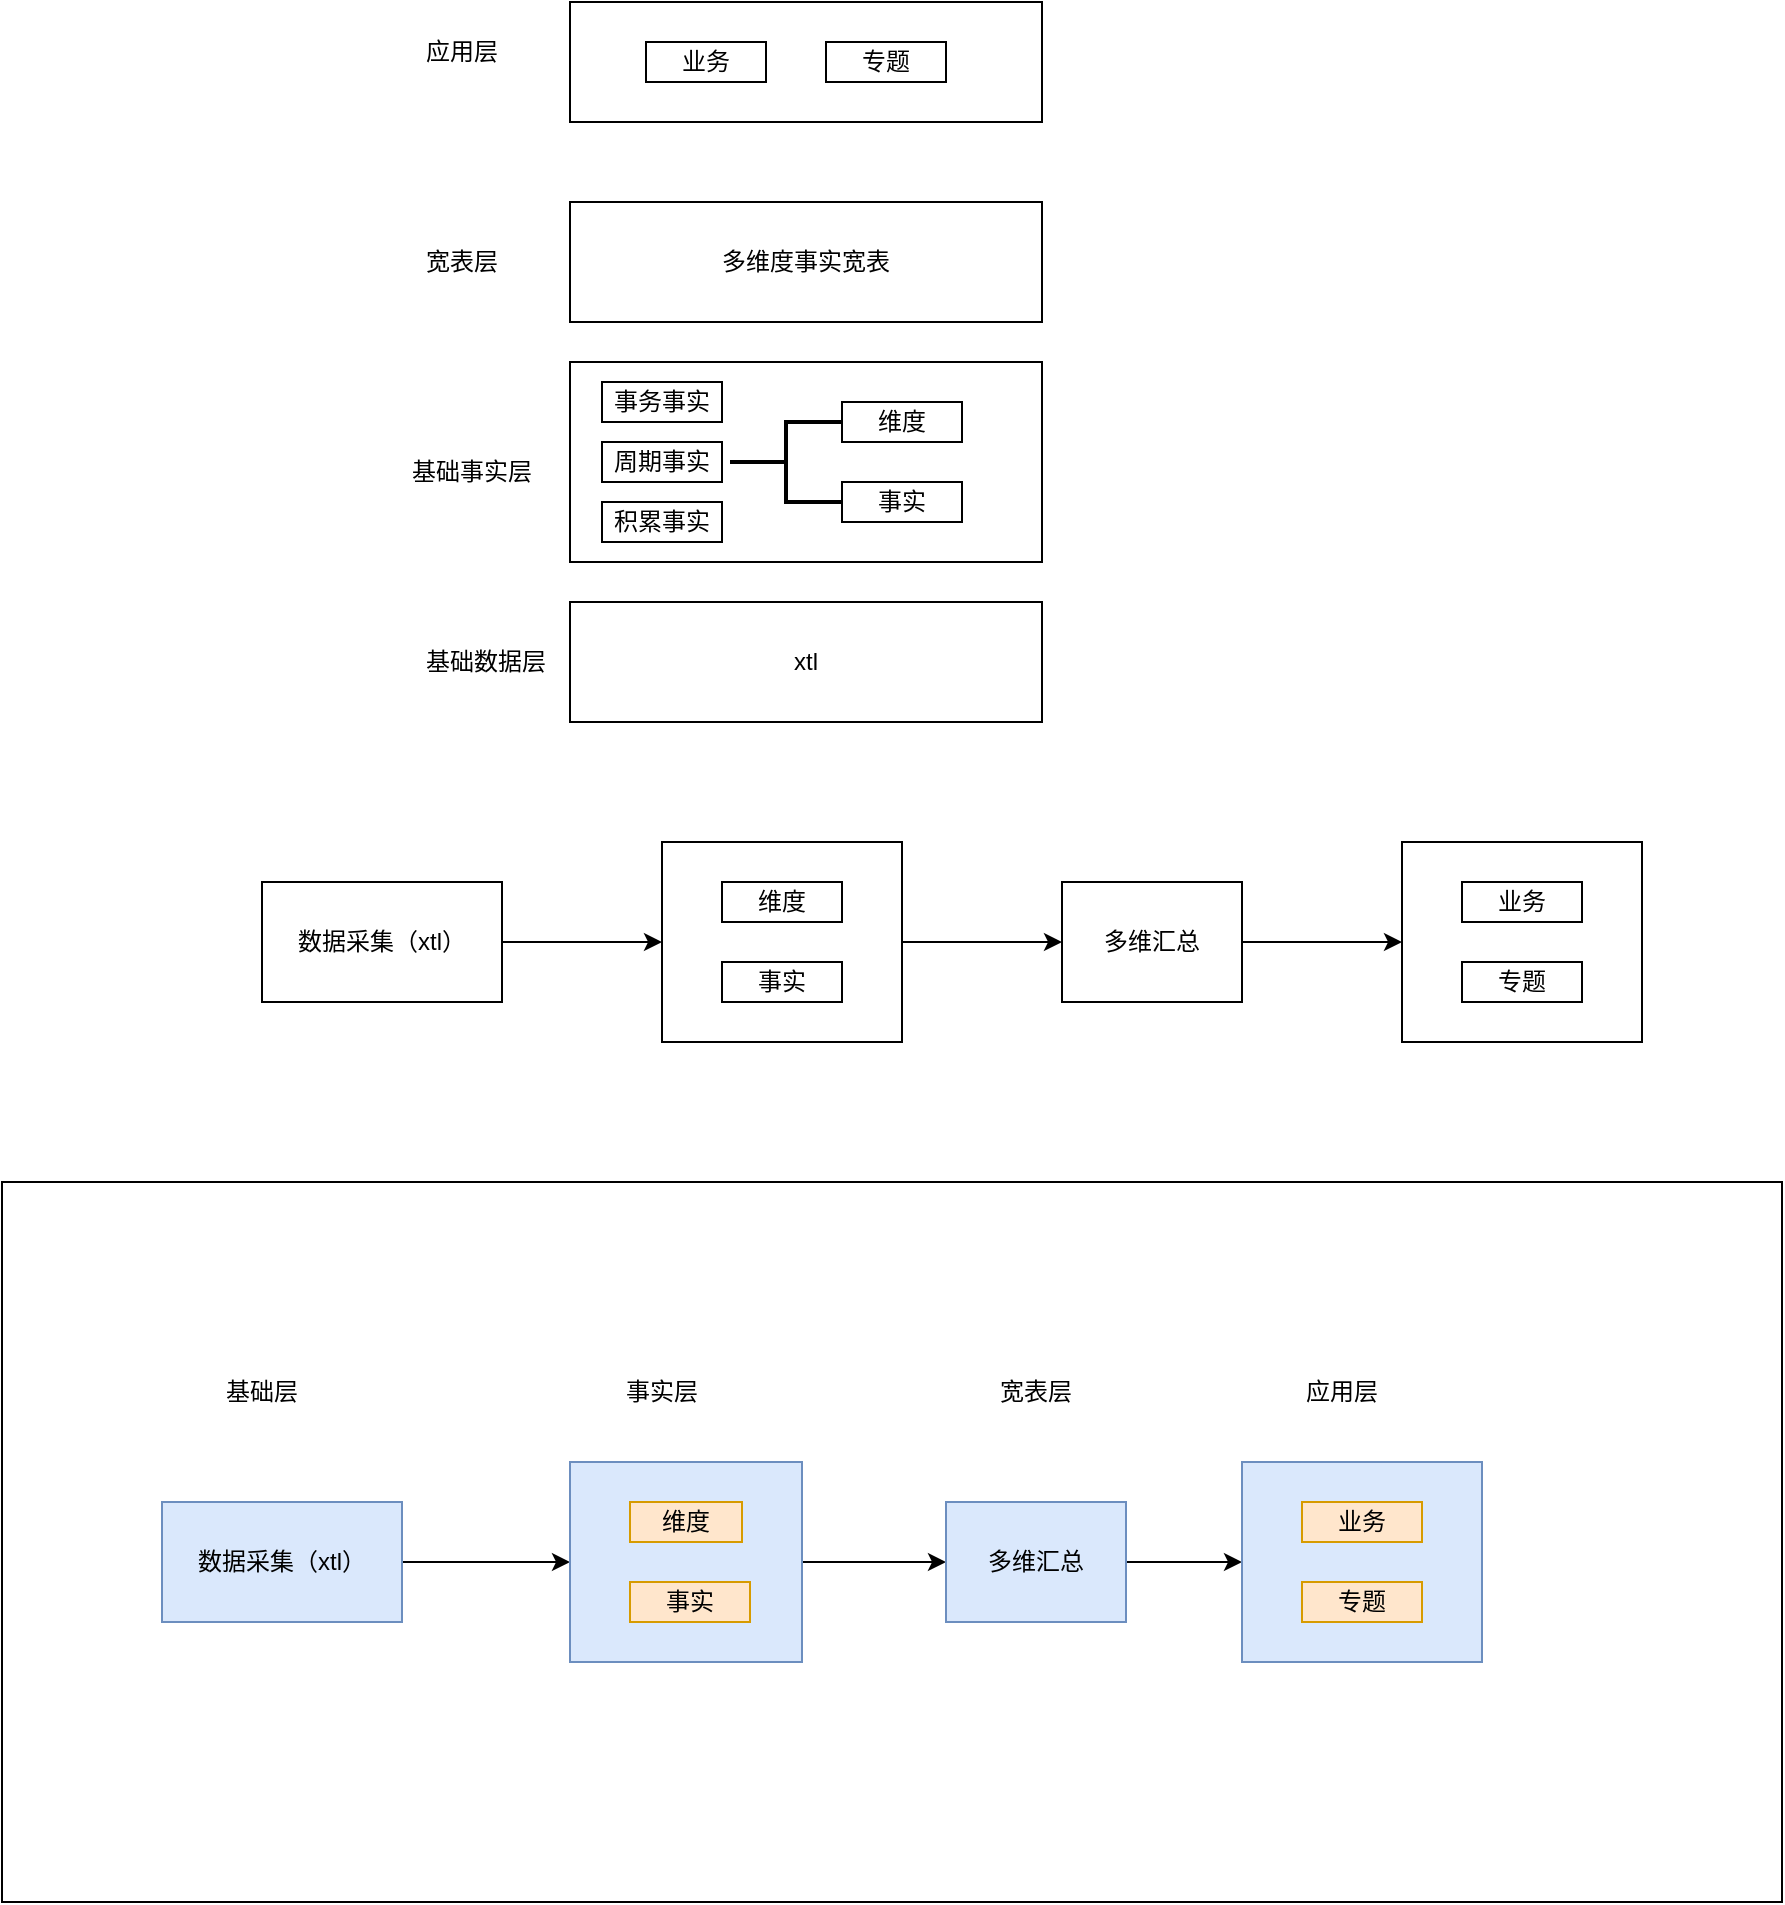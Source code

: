 <mxfile version="18.1.1" type="github">
  <diagram id="prtHgNgQTEPvFCAcTncT" name="Page-1">
    <mxGraphModel dx="1422" dy="706" grid="1" gridSize="10" guides="1" tooltips="1" connect="1" arrows="1" fold="1" page="1" pageScale="1" pageWidth="827" pageHeight="1169" math="0" shadow="0">
      <root>
        <mxCell id="0" />
        <mxCell id="1" parent="0" />
        <mxCell id="Ap9W5Za4SAKhhzic7Crx-1" value="xtl" style="rounded=0;whiteSpace=wrap;html=1;" parent="1" vertex="1">
          <mxGeometry x="284" y="510" width="236" height="60" as="geometry" />
        </mxCell>
        <mxCell id="Ap9W5Za4SAKhhzic7Crx-2" value="" style="rounded=0;whiteSpace=wrap;html=1;" parent="1" vertex="1">
          <mxGeometry x="284" y="390" width="236" height="100" as="geometry" />
        </mxCell>
        <mxCell id="Ap9W5Za4SAKhhzic7Crx-3" value="多维度事实宽表" style="rounded=0;whiteSpace=wrap;html=1;" parent="1" vertex="1">
          <mxGeometry x="284" y="310" width="236" height="60" as="geometry" />
        </mxCell>
        <mxCell id="Ap9W5Za4SAKhhzic7Crx-4" value="" style="rounded=0;whiteSpace=wrap;html=1;" parent="1" vertex="1">
          <mxGeometry x="284" y="210" width="236" height="60" as="geometry" />
        </mxCell>
        <mxCell id="Ap9W5Za4SAKhhzic7Crx-5" value="基础数据层" style="text;html=1;strokeColor=none;fillColor=none;align=center;verticalAlign=middle;whiteSpace=wrap;rounded=0;" parent="1" vertex="1">
          <mxGeometry x="200" y="525" width="84" height="30" as="geometry" />
        </mxCell>
        <mxCell id="Ap9W5Za4SAKhhzic7Crx-6" value="基础事实层" style="text;html=1;strokeColor=none;fillColor=none;align=center;verticalAlign=middle;whiteSpace=wrap;rounded=0;" parent="1" vertex="1">
          <mxGeometry x="200" y="430" width="70" height="30" as="geometry" />
        </mxCell>
        <mxCell id="Ap9W5Za4SAKhhzic7Crx-7" value="宽表层" style="text;html=1;strokeColor=none;fillColor=none;align=center;verticalAlign=middle;whiteSpace=wrap;rounded=0;" parent="1" vertex="1">
          <mxGeometry x="200" y="325" width="60" height="30" as="geometry" />
        </mxCell>
        <mxCell id="Ap9W5Za4SAKhhzic7Crx-8" value="应用层" style="text;html=1;strokeColor=none;fillColor=none;align=center;verticalAlign=middle;whiteSpace=wrap;rounded=0;" parent="1" vertex="1">
          <mxGeometry x="200" y="220" width="60" height="30" as="geometry" />
        </mxCell>
        <mxCell id="Ap9W5Za4SAKhhzic7Crx-10" value="积累事实" style="rounded=0;whiteSpace=wrap;html=1;" parent="1" vertex="1">
          <mxGeometry x="300" y="460" width="60" height="20" as="geometry" />
        </mxCell>
        <mxCell id="Ap9W5Za4SAKhhzic7Crx-14" value="周期事实" style="rounded=0;whiteSpace=wrap;html=1;" parent="1" vertex="1">
          <mxGeometry x="300" y="430" width="60" height="20" as="geometry" />
        </mxCell>
        <mxCell id="Ap9W5Za4SAKhhzic7Crx-15" value="事务事实" style="rounded=0;whiteSpace=wrap;html=1;" parent="1" vertex="1">
          <mxGeometry x="300" y="400" width="60" height="20" as="geometry" />
        </mxCell>
        <mxCell id="Ap9W5Za4SAKhhzic7Crx-17" value="专题" style="rounded=0;whiteSpace=wrap;html=1;" parent="1" vertex="1">
          <mxGeometry x="412" y="230" width="60" height="20" as="geometry" />
        </mxCell>
        <mxCell id="Ap9W5Za4SAKhhzic7Crx-18" value="业务" style="rounded=0;whiteSpace=wrap;html=1;" parent="1" vertex="1">
          <mxGeometry x="322" y="230" width="60" height="20" as="geometry" />
        </mxCell>
        <mxCell id="Ap9W5Za4SAKhhzic7Crx-21" value="维度" style="rounded=0;whiteSpace=wrap;html=1;" parent="1" vertex="1">
          <mxGeometry x="420" y="410" width="60" height="20" as="geometry" />
        </mxCell>
        <mxCell id="Ap9W5Za4SAKhhzic7Crx-22" value="事实" style="rounded=0;whiteSpace=wrap;html=1;" parent="1" vertex="1">
          <mxGeometry x="420" y="450" width="60" height="20" as="geometry" />
        </mxCell>
        <mxCell id="Ap9W5Za4SAKhhzic7Crx-26" value="" style="strokeWidth=2;html=1;shape=mxgraph.flowchart.annotation_2;align=left;labelPosition=right;pointerEvents=1;" parent="1" vertex="1">
          <mxGeometry x="364" y="420" width="56" height="40" as="geometry" />
        </mxCell>
        <mxCell id="y9va7WmYCeY0MfJno8_5-3" value="" style="edgeStyle=orthogonalEdgeStyle;rounded=0;orthogonalLoop=1;jettySize=auto;html=1;" edge="1" parent="1" source="y9va7WmYCeY0MfJno8_5-1" target="y9va7WmYCeY0MfJno8_5-2">
          <mxGeometry relative="1" as="geometry" />
        </mxCell>
        <mxCell id="y9va7WmYCeY0MfJno8_5-1" value="数据采集（xtl）" style="rounded=0;whiteSpace=wrap;html=1;" vertex="1" parent="1">
          <mxGeometry x="130" y="650" width="120" height="60" as="geometry" />
        </mxCell>
        <mxCell id="y9va7WmYCeY0MfJno8_5-9" value="" style="edgeStyle=orthogonalEdgeStyle;rounded=0;orthogonalLoop=1;jettySize=auto;html=1;" edge="1" parent="1" source="y9va7WmYCeY0MfJno8_5-2" target="y9va7WmYCeY0MfJno8_5-8">
          <mxGeometry relative="1" as="geometry" />
        </mxCell>
        <mxCell id="y9va7WmYCeY0MfJno8_5-2" value="" style="rounded=0;whiteSpace=wrap;html=1;" vertex="1" parent="1">
          <mxGeometry x="330" y="630" width="120" height="100" as="geometry" />
        </mxCell>
        <mxCell id="y9va7WmYCeY0MfJno8_5-4" value="&lt;span style=&quot;&quot;&gt;维度&lt;/span&gt;" style="rounded=0;whiteSpace=wrap;html=1;" vertex="1" parent="1">
          <mxGeometry x="360" y="650" width="60" height="20" as="geometry" />
        </mxCell>
        <mxCell id="y9va7WmYCeY0MfJno8_5-7" value="事实" style="rounded=0;whiteSpace=wrap;html=1;" vertex="1" parent="1">
          <mxGeometry x="360" y="690" width="60" height="20" as="geometry" />
        </mxCell>
        <mxCell id="y9va7WmYCeY0MfJno8_5-11" value="" style="edgeStyle=orthogonalEdgeStyle;rounded=0;orthogonalLoop=1;jettySize=auto;html=1;" edge="1" parent="1" source="y9va7WmYCeY0MfJno8_5-8" target="y9va7WmYCeY0MfJno8_5-10">
          <mxGeometry relative="1" as="geometry" />
        </mxCell>
        <mxCell id="y9va7WmYCeY0MfJno8_5-8" value="多维汇总" style="rounded=0;whiteSpace=wrap;html=1;" vertex="1" parent="1">
          <mxGeometry x="530" y="650" width="90" height="60" as="geometry" />
        </mxCell>
        <mxCell id="y9va7WmYCeY0MfJno8_5-10" value="&lt;span style=&quot;color: rgba(0, 0, 0, 0); font-family: monospace; font-size: 0px; text-align: start;&quot;&gt;%3CmxGraphModel%3E%3Croot%3E%3CmxCell%20id%3D%220%22%2F%3E%3CmxCell%20id%3D%221%22%20parent%3D%220%22%2F%3E%3CmxCell%20id%3D%222%22%20value%3D%22%26lt%3Bspan%20style%3D%26quot%3B%26quot%3B%26gt%3B%E7%BB%B4%E5%BA%A6%26lt%3B%2Fspan%26gt%3B%22%20style%3D%22rounded%3D0%3BwhiteSpace%3Dwrap%3Bhtml%3D1%3B%22%20vertex%3D%221%22%20parent%3D%221%22%3E%3CmxGeometry%20x%3D%22340%22%20y%3D%22720%22%20width%3D%2260%22%20height%3D%2220%22%20as%3D%22geometry%22%2F%3E%3C%2FmxCell%3E%3C%2Froot%3E%3C%2FmxGraphModel%3E&lt;/span&gt;" style="whiteSpace=wrap;html=1;rounded=0;" vertex="1" parent="1">
          <mxGeometry x="700" y="630" width="120" height="100" as="geometry" />
        </mxCell>
        <mxCell id="y9va7WmYCeY0MfJno8_5-12" value="&lt;span style=&quot;&quot;&gt;专题&lt;/span&gt;" style="rounded=0;whiteSpace=wrap;html=1;" vertex="1" parent="1">
          <mxGeometry x="730" y="690" width="60" height="20" as="geometry" />
        </mxCell>
        <mxCell id="y9va7WmYCeY0MfJno8_5-13" value="&lt;span style=&quot;&quot;&gt;业务&lt;/span&gt;" style="rounded=0;whiteSpace=wrap;html=1;" vertex="1" parent="1">
          <mxGeometry x="730" y="650" width="60" height="20" as="geometry" />
        </mxCell>
        <mxCell id="y9va7WmYCeY0MfJno8_5-14" value="" style="rounded=0;whiteSpace=wrap;html=1;" vertex="1" parent="1">
          <mxGeometry y="800" width="890" height="360" as="geometry" />
        </mxCell>
        <mxCell id="y9va7WmYCeY0MfJno8_5-19" value="" style="edgeStyle=orthogonalEdgeStyle;rounded=0;orthogonalLoop=1;jettySize=auto;html=1;" edge="1" parent="1" source="y9va7WmYCeY0MfJno8_5-15" target="y9va7WmYCeY0MfJno8_5-18">
          <mxGeometry relative="1" as="geometry" />
        </mxCell>
        <mxCell id="y9va7WmYCeY0MfJno8_5-15" value="数据采集（xtl）" style="rounded=0;whiteSpace=wrap;html=1;fillColor=#dae8fc;strokeColor=#6c8ebf;" vertex="1" parent="1">
          <mxGeometry x="80" y="960" width="120" height="60" as="geometry" />
        </mxCell>
        <mxCell id="y9va7WmYCeY0MfJno8_5-24" value="" style="edgeStyle=orthogonalEdgeStyle;rounded=0;orthogonalLoop=1;jettySize=auto;html=1;" edge="1" parent="1" source="y9va7WmYCeY0MfJno8_5-18" target="y9va7WmYCeY0MfJno8_5-23">
          <mxGeometry relative="1" as="geometry" />
        </mxCell>
        <mxCell id="y9va7WmYCeY0MfJno8_5-18" value="" style="rounded=0;whiteSpace=wrap;html=1;fillColor=#dae8fc;strokeColor=#6c8ebf;" vertex="1" parent="1">
          <mxGeometry x="284" y="940" width="116" height="100" as="geometry" />
        </mxCell>
        <mxCell id="y9va7WmYCeY0MfJno8_5-20" value="&lt;span style=&quot;&quot;&gt;维度&lt;/span&gt;" style="rounded=0;whiteSpace=wrap;html=1;fillColor=#ffe6cc;strokeColor=#d79b00;" vertex="1" parent="1">
          <mxGeometry x="314" y="960" width="56" height="20" as="geometry" />
        </mxCell>
        <mxCell id="y9va7WmYCeY0MfJno8_5-21" value="事实" style="rounded=0;whiteSpace=wrap;html=1;fillColor=#ffe6cc;strokeColor=#d79b00;" vertex="1" parent="1">
          <mxGeometry x="314" y="1000" width="60" height="20" as="geometry" />
        </mxCell>
        <mxCell id="y9va7WmYCeY0MfJno8_5-27" value="" style="edgeStyle=orthogonalEdgeStyle;rounded=0;orthogonalLoop=1;jettySize=auto;html=1;" edge="1" parent="1" source="y9va7WmYCeY0MfJno8_5-23" target="y9va7WmYCeY0MfJno8_5-26">
          <mxGeometry relative="1" as="geometry" />
        </mxCell>
        <mxCell id="y9va7WmYCeY0MfJno8_5-23" value="多维汇总" style="rounded=0;whiteSpace=wrap;html=1;fillColor=#dae8fc;strokeColor=#6c8ebf;" vertex="1" parent="1">
          <mxGeometry x="472" y="960" width="90" height="60" as="geometry" />
        </mxCell>
        <mxCell id="y9va7WmYCeY0MfJno8_5-26" value="" style="whiteSpace=wrap;html=1;rounded=0;fillColor=#dae8fc;strokeColor=#6c8ebf;" vertex="1" parent="1">
          <mxGeometry x="620" y="940" width="120" height="100" as="geometry" />
        </mxCell>
        <mxCell id="y9va7WmYCeY0MfJno8_5-28" value="&lt;span style=&quot;&quot;&gt;业务&lt;/span&gt;" style="rounded=0;whiteSpace=wrap;html=1;fillColor=#ffe6cc;strokeColor=#d79b00;" vertex="1" parent="1">
          <mxGeometry x="650" y="960" width="60" height="20" as="geometry" />
        </mxCell>
        <mxCell id="y9va7WmYCeY0MfJno8_5-29" value="&lt;span style=&quot;&quot;&gt;专题&lt;/span&gt;" style="rounded=0;whiteSpace=wrap;html=1;fillColor=#ffe6cc;strokeColor=#d79b00;" vertex="1" parent="1">
          <mxGeometry x="650" y="1000" width="60" height="20" as="geometry" />
        </mxCell>
        <mxCell id="y9va7WmYCeY0MfJno8_5-31" value="基础层" style="text;html=1;strokeColor=none;fillColor=none;align=center;verticalAlign=middle;whiteSpace=wrap;rounded=0;" vertex="1" parent="1">
          <mxGeometry x="100" y="890" width="60" height="30" as="geometry" />
        </mxCell>
        <mxCell id="y9va7WmYCeY0MfJno8_5-32" value="事实层" style="text;html=1;strokeColor=none;fillColor=none;align=center;verticalAlign=middle;whiteSpace=wrap;rounded=0;" vertex="1" parent="1">
          <mxGeometry x="300" y="890" width="60" height="30" as="geometry" />
        </mxCell>
        <mxCell id="y9va7WmYCeY0MfJno8_5-33" value="宽表层" style="text;html=1;strokeColor=none;fillColor=none;align=center;verticalAlign=middle;whiteSpace=wrap;rounded=0;" vertex="1" parent="1">
          <mxGeometry x="487" y="890" width="60" height="30" as="geometry" />
        </mxCell>
        <mxCell id="y9va7WmYCeY0MfJno8_5-34" value="应用层" style="text;html=1;strokeColor=none;fillColor=none;align=center;verticalAlign=middle;whiteSpace=wrap;rounded=0;" vertex="1" parent="1">
          <mxGeometry x="640" y="890" width="60" height="30" as="geometry" />
        </mxCell>
      </root>
    </mxGraphModel>
  </diagram>
</mxfile>
